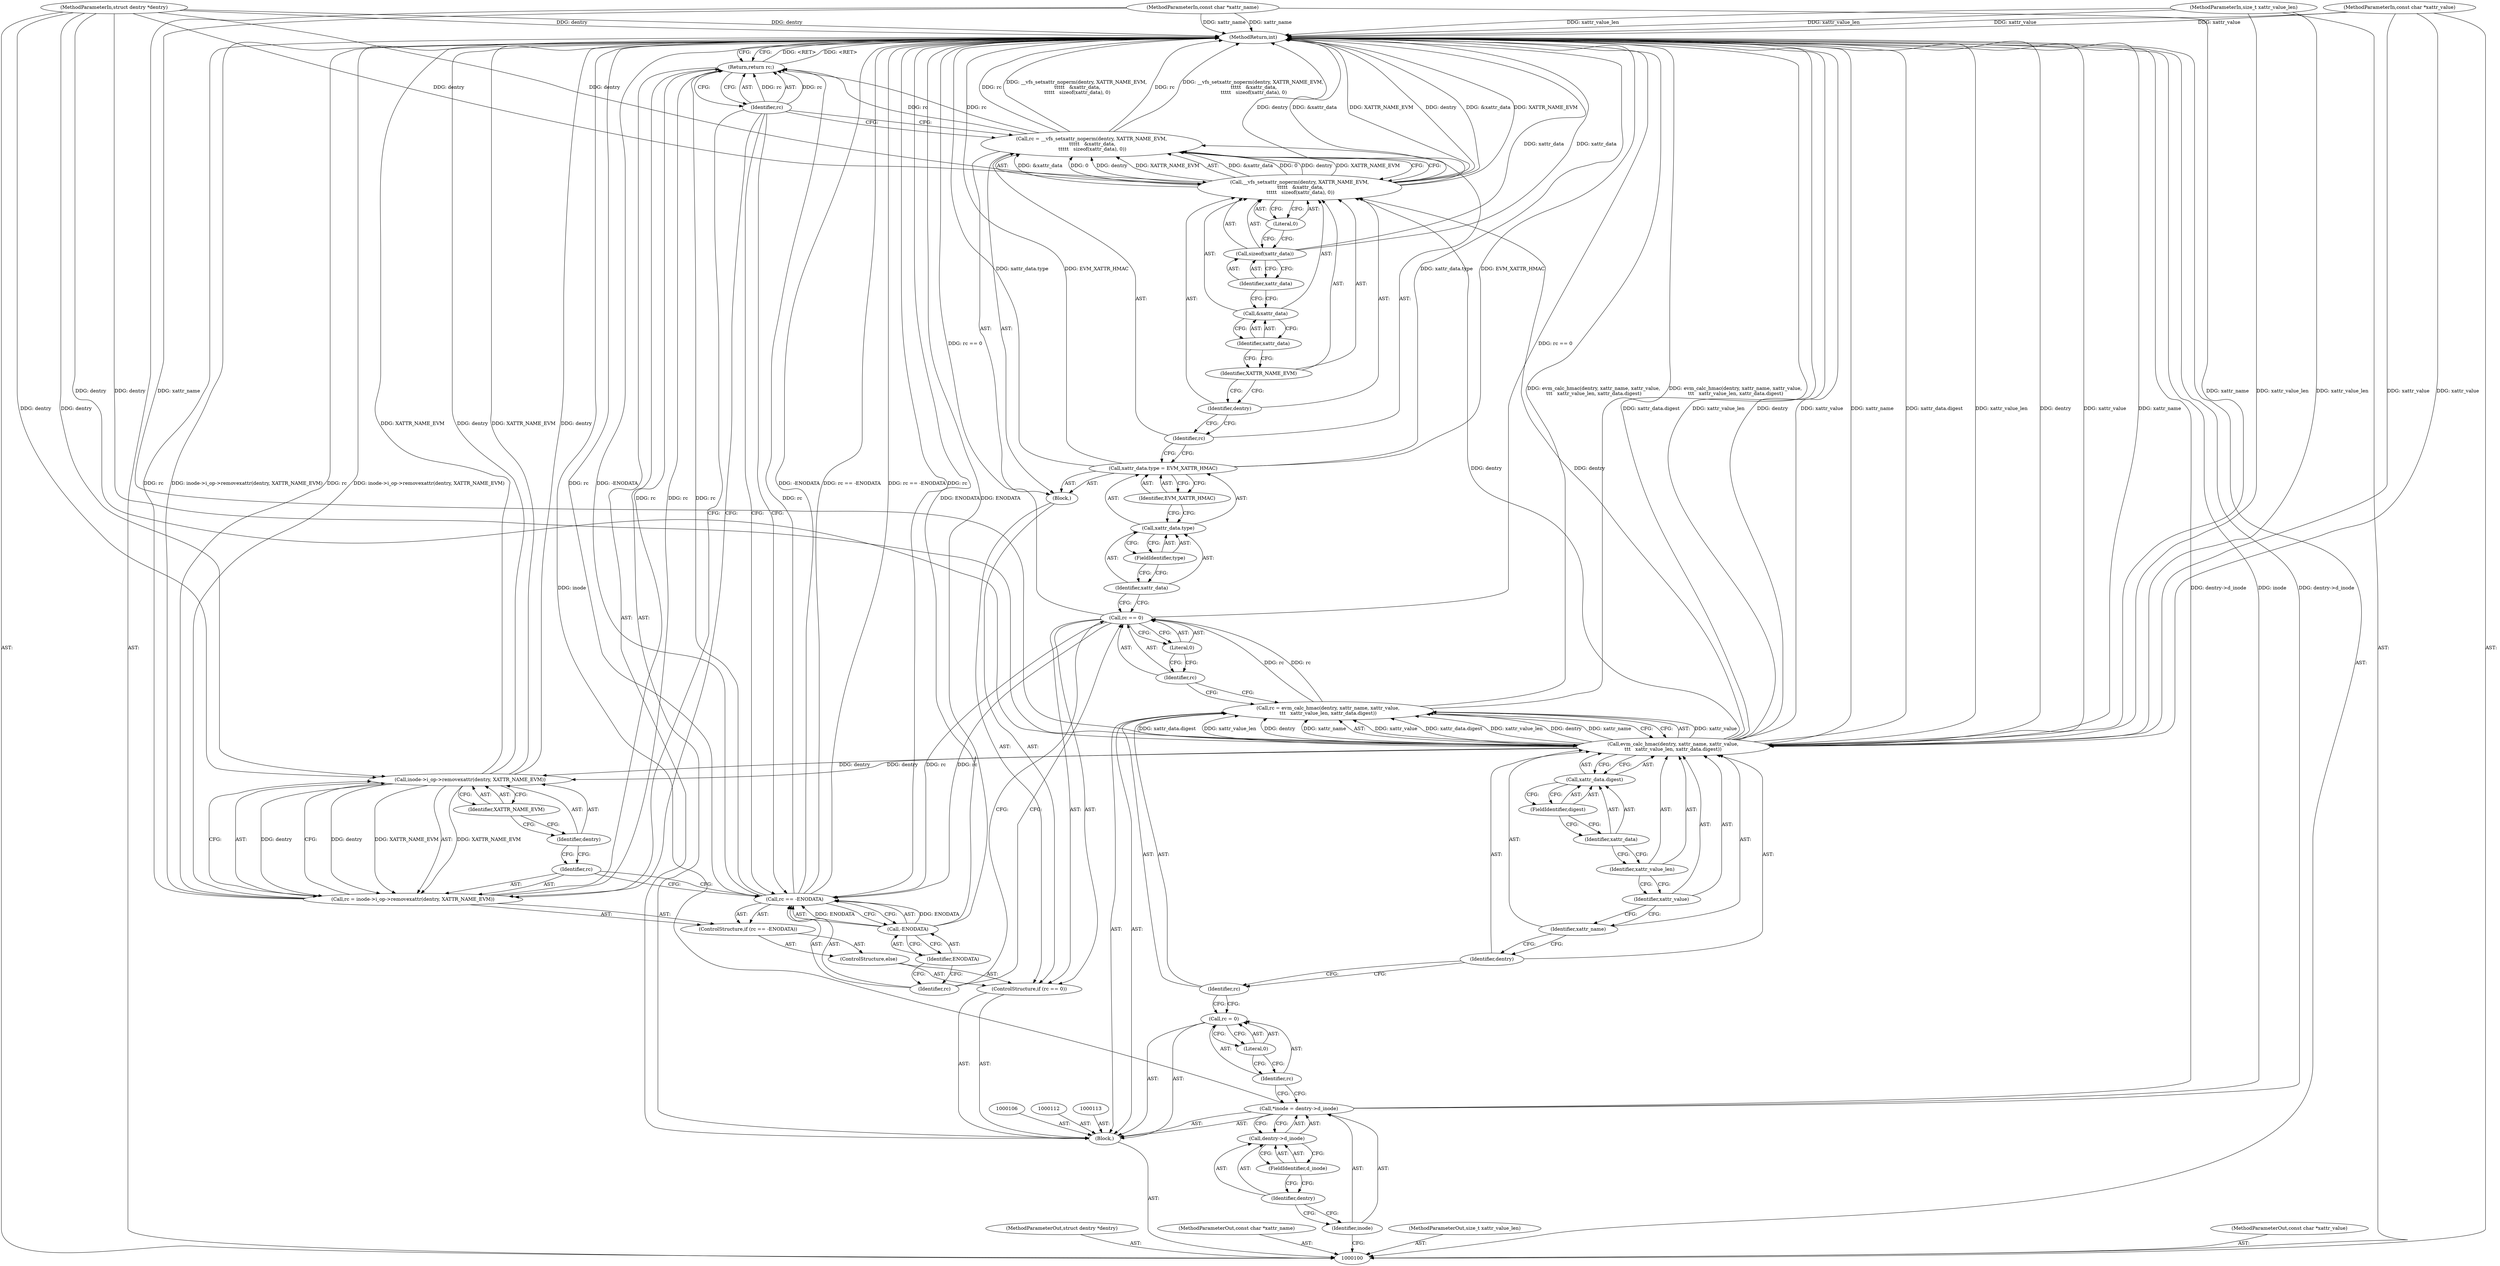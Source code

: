 digraph "1_linux_a67adb997419fb53540d4a4f79c6471c60bc69b6" {
"1000160" [label="(MethodReturn,int)"];
"1000101" [label="(MethodParameterIn,struct dentry *dentry)"];
"1000223" [label="(MethodParameterOut,struct dentry *dentry)"];
"1000102" [label="(MethodParameterIn,const char *xattr_name)"];
"1000224" [label="(MethodParameterOut,const char *xattr_name)"];
"1000127" [label="(ControlStructure,if (rc == 0))"];
"1000130" [label="(Literal,0)"];
"1000131" [label="(Block,)"];
"1000128" [label="(Call,rc == 0)"];
"1000129" [label="(Identifier,rc)"];
"1000135" [label="(FieldIdentifier,type)"];
"1000132" [label="(Call,xattr_data.type = EVM_XATTR_HMAC)"];
"1000133" [label="(Call,xattr_data.type)"];
"1000134" [label="(Identifier,xattr_data)"];
"1000136" [label="(Identifier,EVM_XATTR_HMAC)"];
"1000137" [label="(Call,rc = __vfs_setxattr_noperm(dentry, XATTR_NAME_EVM,\n \t\t\t\t\t   &xattr_data,\n \t\t\t\t\t   sizeof(xattr_data), 0))"];
"1000138" [label="(Identifier,rc)"];
"1000140" [label="(Identifier,dentry)"];
"1000141" [label="(Identifier,XATTR_NAME_EVM)"];
"1000139" [label="(Call,__vfs_setxattr_noperm(dentry, XATTR_NAME_EVM,\n \t\t\t\t\t   &xattr_data,\n \t\t\t\t\t   sizeof(xattr_data), 0))"];
"1000143" [label="(Identifier,xattr_data)"];
"1000142" [label="(Call,&xattr_data)"];
"1000145" [label="(Identifier,xattr_data)"];
"1000146" [label="(Literal,0)"];
"1000144" [label="(Call,sizeof(xattr_data))"];
"1000147" [label="(ControlStructure,else)"];
"1000149" [label="(Call,rc == -ENODATA)"];
"1000150" [label="(Identifier,rc)"];
"1000151" [label="(Call,-ENODATA)"];
"1000152" [label="(Identifier,ENODATA)"];
"1000148" [label="(ControlStructure,if (rc == -ENODATA))"];
"1000153" [label="(Call,rc = inode->i_op->removexattr(dentry, XATTR_NAME_EVM))"];
"1000154" [label="(Identifier,rc)"];
"1000156" [label="(Identifier,dentry)"];
"1000157" [label="(Identifier,XATTR_NAME_EVM)"];
"1000155" [label="(Call,inode->i_op->removexattr(dentry, XATTR_NAME_EVM))"];
"1000158" [label="(Return,return rc;)"];
"1000159" [label="(Identifier,rc)"];
"1000104" [label="(MethodParameterIn,size_t xattr_value_len)"];
"1000226" [label="(MethodParameterOut,size_t xattr_value_len)"];
"1000103" [label="(MethodParameterIn,const char *xattr_value)"];
"1000225" [label="(MethodParameterOut,const char *xattr_value)"];
"1000105" [label="(Block,)"];
"1000107" [label="(Call,*inode = dentry->d_inode)"];
"1000108" [label="(Identifier,inode)"];
"1000109" [label="(Call,dentry->d_inode)"];
"1000110" [label="(Identifier,dentry)"];
"1000111" [label="(FieldIdentifier,d_inode)"];
"1000116" [label="(Literal,0)"];
"1000114" [label="(Call,rc = 0)"];
"1000115" [label="(Identifier,rc)"];
"1000117" [label="(Call,rc = evm_calc_hmac(dentry, xattr_name, xattr_value,\n\t\t\t   xattr_value_len, xattr_data.digest))"];
"1000118" [label="(Identifier,rc)"];
"1000120" [label="(Identifier,dentry)"];
"1000121" [label="(Identifier,xattr_name)"];
"1000122" [label="(Identifier,xattr_value)"];
"1000119" [label="(Call,evm_calc_hmac(dentry, xattr_name, xattr_value,\n\t\t\t   xattr_value_len, xattr_data.digest))"];
"1000124" [label="(Call,xattr_data.digest)"];
"1000125" [label="(Identifier,xattr_data)"];
"1000126" [label="(FieldIdentifier,digest)"];
"1000123" [label="(Identifier,xattr_value_len)"];
"1000160" -> "1000100"  [label="AST: "];
"1000160" -> "1000158"  [label="CFG: "];
"1000158" -> "1000160"  [label="DDG: <RET>"];
"1000139" -> "1000160"  [label="DDG: &xattr_data"];
"1000139" -> "1000160"  [label="DDG: XATTR_NAME_EVM"];
"1000139" -> "1000160"  [label="DDG: dentry"];
"1000107" -> "1000160"  [label="DDG: inode"];
"1000107" -> "1000160"  [label="DDG: dentry->d_inode"];
"1000155" -> "1000160"  [label="DDG: XATTR_NAME_EVM"];
"1000155" -> "1000160"  [label="DDG: dentry"];
"1000104" -> "1000160"  [label="DDG: xattr_value_len"];
"1000119" -> "1000160"  [label="DDG: xattr_name"];
"1000119" -> "1000160"  [label="DDG: xattr_data.digest"];
"1000119" -> "1000160"  [label="DDG: xattr_value_len"];
"1000119" -> "1000160"  [label="DDG: dentry"];
"1000119" -> "1000160"  [label="DDG: xattr_value"];
"1000149" -> "1000160"  [label="DDG: rc == -ENODATA"];
"1000149" -> "1000160"  [label="DDG: rc"];
"1000149" -> "1000160"  [label="DDG: -ENODATA"];
"1000153" -> "1000160"  [label="DDG: rc"];
"1000153" -> "1000160"  [label="DDG: inode->i_op->removexattr(dentry, XATTR_NAME_EVM)"];
"1000117" -> "1000160"  [label="DDG: evm_calc_hmac(dentry, xattr_name, xattr_value,\n\t\t\t   xattr_value_len, xattr_data.digest)"];
"1000137" -> "1000160"  [label="DDG: __vfs_setxattr_noperm(dentry, XATTR_NAME_EVM,\n \t\t\t\t\t   &xattr_data,\n \t\t\t\t\t   sizeof(xattr_data), 0)"];
"1000137" -> "1000160"  [label="DDG: rc"];
"1000151" -> "1000160"  [label="DDG: ENODATA"];
"1000103" -> "1000160"  [label="DDG: xattr_value"];
"1000132" -> "1000160"  [label="DDG: xattr_data.type"];
"1000132" -> "1000160"  [label="DDG: EVM_XATTR_HMAC"];
"1000102" -> "1000160"  [label="DDG: xattr_name"];
"1000101" -> "1000160"  [label="DDG: dentry"];
"1000144" -> "1000160"  [label="DDG: xattr_data"];
"1000128" -> "1000160"  [label="DDG: rc == 0"];
"1000101" -> "1000100"  [label="AST: "];
"1000101" -> "1000160"  [label="DDG: dentry"];
"1000101" -> "1000119"  [label="DDG: dentry"];
"1000101" -> "1000139"  [label="DDG: dentry"];
"1000101" -> "1000155"  [label="DDG: dentry"];
"1000223" -> "1000100"  [label="AST: "];
"1000102" -> "1000100"  [label="AST: "];
"1000102" -> "1000160"  [label="DDG: xattr_name"];
"1000102" -> "1000119"  [label="DDG: xattr_name"];
"1000224" -> "1000100"  [label="AST: "];
"1000127" -> "1000105"  [label="AST: "];
"1000128" -> "1000127"  [label="AST: "];
"1000131" -> "1000127"  [label="AST: "];
"1000147" -> "1000127"  [label="AST: "];
"1000130" -> "1000128"  [label="AST: "];
"1000130" -> "1000129"  [label="CFG: "];
"1000128" -> "1000130"  [label="CFG: "];
"1000131" -> "1000127"  [label="AST: "];
"1000132" -> "1000131"  [label="AST: "];
"1000137" -> "1000131"  [label="AST: "];
"1000128" -> "1000127"  [label="AST: "];
"1000128" -> "1000130"  [label="CFG: "];
"1000129" -> "1000128"  [label="AST: "];
"1000130" -> "1000128"  [label="AST: "];
"1000134" -> "1000128"  [label="CFG: "];
"1000150" -> "1000128"  [label="CFG: "];
"1000128" -> "1000160"  [label="DDG: rc == 0"];
"1000117" -> "1000128"  [label="DDG: rc"];
"1000128" -> "1000149"  [label="DDG: rc"];
"1000129" -> "1000128"  [label="AST: "];
"1000129" -> "1000117"  [label="CFG: "];
"1000130" -> "1000129"  [label="CFG: "];
"1000135" -> "1000133"  [label="AST: "];
"1000135" -> "1000134"  [label="CFG: "];
"1000133" -> "1000135"  [label="CFG: "];
"1000132" -> "1000131"  [label="AST: "];
"1000132" -> "1000136"  [label="CFG: "];
"1000133" -> "1000132"  [label="AST: "];
"1000136" -> "1000132"  [label="AST: "];
"1000138" -> "1000132"  [label="CFG: "];
"1000132" -> "1000160"  [label="DDG: xattr_data.type"];
"1000132" -> "1000160"  [label="DDG: EVM_XATTR_HMAC"];
"1000133" -> "1000132"  [label="AST: "];
"1000133" -> "1000135"  [label="CFG: "];
"1000134" -> "1000133"  [label="AST: "];
"1000135" -> "1000133"  [label="AST: "];
"1000136" -> "1000133"  [label="CFG: "];
"1000134" -> "1000133"  [label="AST: "];
"1000134" -> "1000128"  [label="CFG: "];
"1000135" -> "1000134"  [label="CFG: "];
"1000136" -> "1000132"  [label="AST: "];
"1000136" -> "1000133"  [label="CFG: "];
"1000132" -> "1000136"  [label="CFG: "];
"1000137" -> "1000131"  [label="AST: "];
"1000137" -> "1000139"  [label="CFG: "];
"1000138" -> "1000137"  [label="AST: "];
"1000139" -> "1000137"  [label="AST: "];
"1000159" -> "1000137"  [label="CFG: "];
"1000137" -> "1000160"  [label="DDG: __vfs_setxattr_noperm(dentry, XATTR_NAME_EVM,\n \t\t\t\t\t   &xattr_data,\n \t\t\t\t\t   sizeof(xattr_data), 0)"];
"1000137" -> "1000160"  [label="DDG: rc"];
"1000139" -> "1000137"  [label="DDG: &xattr_data"];
"1000139" -> "1000137"  [label="DDG: 0"];
"1000139" -> "1000137"  [label="DDG: dentry"];
"1000139" -> "1000137"  [label="DDG: XATTR_NAME_EVM"];
"1000137" -> "1000158"  [label="DDG: rc"];
"1000138" -> "1000137"  [label="AST: "];
"1000138" -> "1000132"  [label="CFG: "];
"1000140" -> "1000138"  [label="CFG: "];
"1000140" -> "1000139"  [label="AST: "];
"1000140" -> "1000138"  [label="CFG: "];
"1000141" -> "1000140"  [label="CFG: "];
"1000141" -> "1000139"  [label="AST: "];
"1000141" -> "1000140"  [label="CFG: "];
"1000143" -> "1000141"  [label="CFG: "];
"1000139" -> "1000137"  [label="AST: "];
"1000139" -> "1000146"  [label="CFG: "];
"1000140" -> "1000139"  [label="AST: "];
"1000141" -> "1000139"  [label="AST: "];
"1000142" -> "1000139"  [label="AST: "];
"1000144" -> "1000139"  [label="AST: "];
"1000146" -> "1000139"  [label="AST: "];
"1000137" -> "1000139"  [label="CFG: "];
"1000139" -> "1000160"  [label="DDG: &xattr_data"];
"1000139" -> "1000160"  [label="DDG: XATTR_NAME_EVM"];
"1000139" -> "1000160"  [label="DDG: dentry"];
"1000139" -> "1000137"  [label="DDG: &xattr_data"];
"1000139" -> "1000137"  [label="DDG: 0"];
"1000139" -> "1000137"  [label="DDG: dentry"];
"1000139" -> "1000137"  [label="DDG: XATTR_NAME_EVM"];
"1000119" -> "1000139"  [label="DDG: dentry"];
"1000101" -> "1000139"  [label="DDG: dentry"];
"1000143" -> "1000142"  [label="AST: "];
"1000143" -> "1000141"  [label="CFG: "];
"1000142" -> "1000143"  [label="CFG: "];
"1000142" -> "1000139"  [label="AST: "];
"1000142" -> "1000143"  [label="CFG: "];
"1000143" -> "1000142"  [label="AST: "];
"1000145" -> "1000142"  [label="CFG: "];
"1000145" -> "1000144"  [label="AST: "];
"1000145" -> "1000142"  [label="CFG: "];
"1000144" -> "1000145"  [label="CFG: "];
"1000146" -> "1000139"  [label="AST: "];
"1000146" -> "1000144"  [label="CFG: "];
"1000139" -> "1000146"  [label="CFG: "];
"1000144" -> "1000139"  [label="AST: "];
"1000144" -> "1000145"  [label="CFG: "];
"1000145" -> "1000144"  [label="AST: "];
"1000146" -> "1000144"  [label="CFG: "];
"1000144" -> "1000160"  [label="DDG: xattr_data"];
"1000147" -> "1000127"  [label="AST: "];
"1000148" -> "1000147"  [label="AST: "];
"1000149" -> "1000148"  [label="AST: "];
"1000149" -> "1000151"  [label="CFG: "];
"1000150" -> "1000149"  [label="AST: "];
"1000151" -> "1000149"  [label="AST: "];
"1000154" -> "1000149"  [label="CFG: "];
"1000159" -> "1000149"  [label="CFG: "];
"1000149" -> "1000160"  [label="DDG: rc == -ENODATA"];
"1000149" -> "1000160"  [label="DDG: rc"];
"1000149" -> "1000160"  [label="DDG: -ENODATA"];
"1000128" -> "1000149"  [label="DDG: rc"];
"1000151" -> "1000149"  [label="DDG: ENODATA"];
"1000149" -> "1000158"  [label="DDG: rc"];
"1000150" -> "1000149"  [label="AST: "];
"1000150" -> "1000128"  [label="CFG: "];
"1000152" -> "1000150"  [label="CFG: "];
"1000151" -> "1000149"  [label="AST: "];
"1000151" -> "1000152"  [label="CFG: "];
"1000152" -> "1000151"  [label="AST: "];
"1000149" -> "1000151"  [label="CFG: "];
"1000151" -> "1000160"  [label="DDG: ENODATA"];
"1000151" -> "1000149"  [label="DDG: ENODATA"];
"1000152" -> "1000151"  [label="AST: "];
"1000152" -> "1000150"  [label="CFG: "];
"1000151" -> "1000152"  [label="CFG: "];
"1000148" -> "1000147"  [label="AST: "];
"1000149" -> "1000148"  [label="AST: "];
"1000153" -> "1000148"  [label="AST: "];
"1000153" -> "1000148"  [label="AST: "];
"1000153" -> "1000155"  [label="CFG: "];
"1000154" -> "1000153"  [label="AST: "];
"1000155" -> "1000153"  [label="AST: "];
"1000159" -> "1000153"  [label="CFG: "];
"1000153" -> "1000160"  [label="DDG: rc"];
"1000153" -> "1000160"  [label="DDG: inode->i_op->removexattr(dentry, XATTR_NAME_EVM)"];
"1000155" -> "1000153"  [label="DDG: dentry"];
"1000155" -> "1000153"  [label="DDG: XATTR_NAME_EVM"];
"1000153" -> "1000158"  [label="DDG: rc"];
"1000154" -> "1000153"  [label="AST: "];
"1000154" -> "1000149"  [label="CFG: "];
"1000156" -> "1000154"  [label="CFG: "];
"1000156" -> "1000155"  [label="AST: "];
"1000156" -> "1000154"  [label="CFG: "];
"1000157" -> "1000156"  [label="CFG: "];
"1000157" -> "1000155"  [label="AST: "];
"1000157" -> "1000156"  [label="CFG: "];
"1000155" -> "1000157"  [label="CFG: "];
"1000155" -> "1000153"  [label="AST: "];
"1000155" -> "1000157"  [label="CFG: "];
"1000156" -> "1000155"  [label="AST: "];
"1000157" -> "1000155"  [label="AST: "];
"1000153" -> "1000155"  [label="CFG: "];
"1000155" -> "1000160"  [label="DDG: XATTR_NAME_EVM"];
"1000155" -> "1000160"  [label="DDG: dentry"];
"1000155" -> "1000153"  [label="DDG: dentry"];
"1000155" -> "1000153"  [label="DDG: XATTR_NAME_EVM"];
"1000119" -> "1000155"  [label="DDG: dentry"];
"1000101" -> "1000155"  [label="DDG: dentry"];
"1000158" -> "1000105"  [label="AST: "];
"1000158" -> "1000159"  [label="CFG: "];
"1000159" -> "1000158"  [label="AST: "];
"1000160" -> "1000158"  [label="CFG: "];
"1000158" -> "1000160"  [label="DDG: <RET>"];
"1000159" -> "1000158"  [label="DDG: rc"];
"1000153" -> "1000158"  [label="DDG: rc"];
"1000149" -> "1000158"  [label="DDG: rc"];
"1000137" -> "1000158"  [label="DDG: rc"];
"1000159" -> "1000158"  [label="AST: "];
"1000159" -> "1000137"  [label="CFG: "];
"1000159" -> "1000153"  [label="CFG: "];
"1000159" -> "1000149"  [label="CFG: "];
"1000158" -> "1000159"  [label="CFG: "];
"1000159" -> "1000158"  [label="DDG: rc"];
"1000104" -> "1000100"  [label="AST: "];
"1000104" -> "1000160"  [label="DDG: xattr_value_len"];
"1000104" -> "1000119"  [label="DDG: xattr_value_len"];
"1000226" -> "1000100"  [label="AST: "];
"1000103" -> "1000100"  [label="AST: "];
"1000103" -> "1000160"  [label="DDG: xattr_value"];
"1000103" -> "1000119"  [label="DDG: xattr_value"];
"1000225" -> "1000100"  [label="AST: "];
"1000105" -> "1000100"  [label="AST: "];
"1000106" -> "1000105"  [label="AST: "];
"1000107" -> "1000105"  [label="AST: "];
"1000112" -> "1000105"  [label="AST: "];
"1000113" -> "1000105"  [label="AST: "];
"1000114" -> "1000105"  [label="AST: "];
"1000117" -> "1000105"  [label="AST: "];
"1000127" -> "1000105"  [label="AST: "];
"1000158" -> "1000105"  [label="AST: "];
"1000107" -> "1000105"  [label="AST: "];
"1000107" -> "1000109"  [label="CFG: "];
"1000108" -> "1000107"  [label="AST: "];
"1000109" -> "1000107"  [label="AST: "];
"1000115" -> "1000107"  [label="CFG: "];
"1000107" -> "1000160"  [label="DDG: inode"];
"1000107" -> "1000160"  [label="DDG: dentry->d_inode"];
"1000108" -> "1000107"  [label="AST: "];
"1000108" -> "1000100"  [label="CFG: "];
"1000110" -> "1000108"  [label="CFG: "];
"1000109" -> "1000107"  [label="AST: "];
"1000109" -> "1000111"  [label="CFG: "];
"1000110" -> "1000109"  [label="AST: "];
"1000111" -> "1000109"  [label="AST: "];
"1000107" -> "1000109"  [label="CFG: "];
"1000110" -> "1000109"  [label="AST: "];
"1000110" -> "1000108"  [label="CFG: "];
"1000111" -> "1000110"  [label="CFG: "];
"1000111" -> "1000109"  [label="AST: "];
"1000111" -> "1000110"  [label="CFG: "];
"1000109" -> "1000111"  [label="CFG: "];
"1000116" -> "1000114"  [label="AST: "];
"1000116" -> "1000115"  [label="CFG: "];
"1000114" -> "1000116"  [label="CFG: "];
"1000114" -> "1000105"  [label="AST: "];
"1000114" -> "1000116"  [label="CFG: "];
"1000115" -> "1000114"  [label="AST: "];
"1000116" -> "1000114"  [label="AST: "];
"1000118" -> "1000114"  [label="CFG: "];
"1000115" -> "1000114"  [label="AST: "];
"1000115" -> "1000107"  [label="CFG: "];
"1000116" -> "1000115"  [label="CFG: "];
"1000117" -> "1000105"  [label="AST: "];
"1000117" -> "1000119"  [label="CFG: "];
"1000118" -> "1000117"  [label="AST: "];
"1000119" -> "1000117"  [label="AST: "];
"1000129" -> "1000117"  [label="CFG: "];
"1000117" -> "1000160"  [label="DDG: evm_calc_hmac(dentry, xattr_name, xattr_value,\n\t\t\t   xattr_value_len, xattr_data.digest)"];
"1000119" -> "1000117"  [label="DDG: xattr_value"];
"1000119" -> "1000117"  [label="DDG: xattr_data.digest"];
"1000119" -> "1000117"  [label="DDG: xattr_value_len"];
"1000119" -> "1000117"  [label="DDG: dentry"];
"1000119" -> "1000117"  [label="DDG: xattr_name"];
"1000117" -> "1000128"  [label="DDG: rc"];
"1000118" -> "1000117"  [label="AST: "];
"1000118" -> "1000114"  [label="CFG: "];
"1000120" -> "1000118"  [label="CFG: "];
"1000120" -> "1000119"  [label="AST: "];
"1000120" -> "1000118"  [label="CFG: "];
"1000121" -> "1000120"  [label="CFG: "];
"1000121" -> "1000119"  [label="AST: "];
"1000121" -> "1000120"  [label="CFG: "];
"1000122" -> "1000121"  [label="CFG: "];
"1000122" -> "1000119"  [label="AST: "];
"1000122" -> "1000121"  [label="CFG: "];
"1000123" -> "1000122"  [label="CFG: "];
"1000119" -> "1000117"  [label="AST: "];
"1000119" -> "1000124"  [label="CFG: "];
"1000120" -> "1000119"  [label="AST: "];
"1000121" -> "1000119"  [label="AST: "];
"1000122" -> "1000119"  [label="AST: "];
"1000123" -> "1000119"  [label="AST: "];
"1000124" -> "1000119"  [label="AST: "];
"1000117" -> "1000119"  [label="CFG: "];
"1000119" -> "1000160"  [label="DDG: xattr_name"];
"1000119" -> "1000160"  [label="DDG: xattr_data.digest"];
"1000119" -> "1000160"  [label="DDG: xattr_value_len"];
"1000119" -> "1000160"  [label="DDG: dentry"];
"1000119" -> "1000160"  [label="DDG: xattr_value"];
"1000119" -> "1000117"  [label="DDG: xattr_value"];
"1000119" -> "1000117"  [label="DDG: xattr_data.digest"];
"1000119" -> "1000117"  [label="DDG: xattr_value_len"];
"1000119" -> "1000117"  [label="DDG: dentry"];
"1000119" -> "1000117"  [label="DDG: xattr_name"];
"1000101" -> "1000119"  [label="DDG: dentry"];
"1000102" -> "1000119"  [label="DDG: xattr_name"];
"1000103" -> "1000119"  [label="DDG: xattr_value"];
"1000104" -> "1000119"  [label="DDG: xattr_value_len"];
"1000119" -> "1000139"  [label="DDG: dentry"];
"1000119" -> "1000155"  [label="DDG: dentry"];
"1000124" -> "1000119"  [label="AST: "];
"1000124" -> "1000126"  [label="CFG: "];
"1000125" -> "1000124"  [label="AST: "];
"1000126" -> "1000124"  [label="AST: "];
"1000119" -> "1000124"  [label="CFG: "];
"1000125" -> "1000124"  [label="AST: "];
"1000125" -> "1000123"  [label="CFG: "];
"1000126" -> "1000125"  [label="CFG: "];
"1000126" -> "1000124"  [label="AST: "];
"1000126" -> "1000125"  [label="CFG: "];
"1000124" -> "1000126"  [label="CFG: "];
"1000123" -> "1000119"  [label="AST: "];
"1000123" -> "1000122"  [label="CFG: "];
"1000125" -> "1000123"  [label="CFG: "];
}

